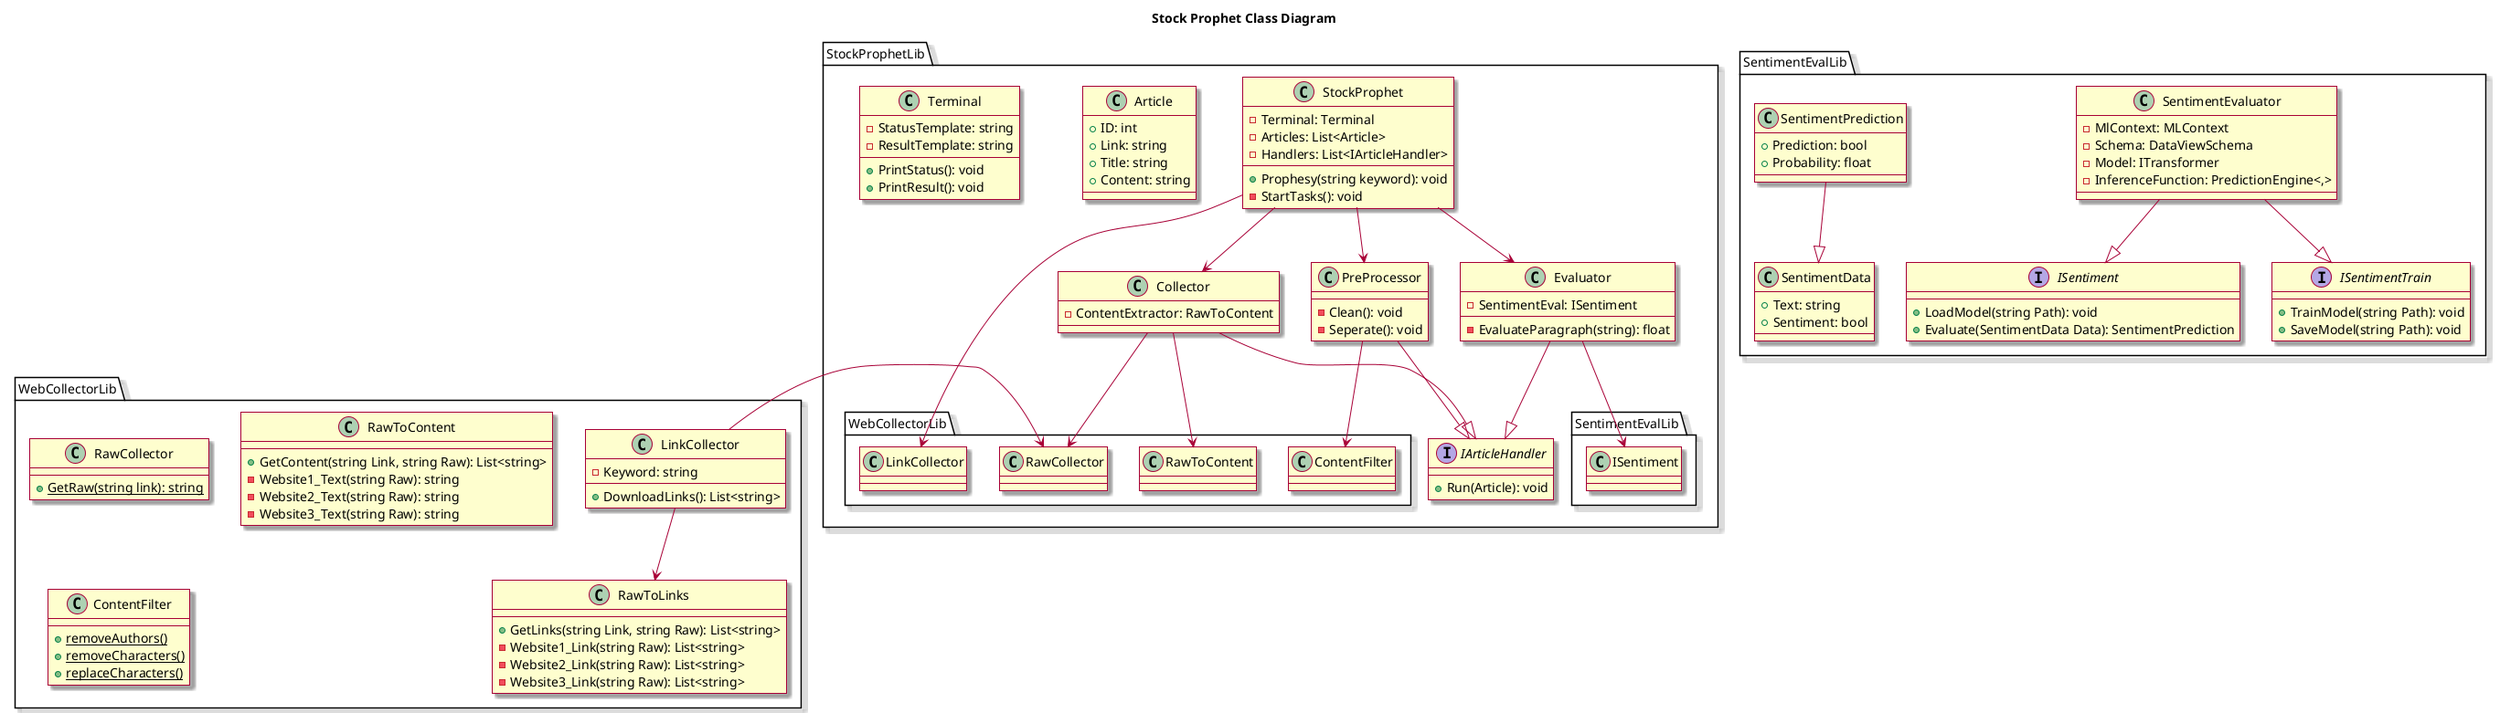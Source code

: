 @startuml Project Model Class Diagram

skin rose

title Stock Prophet Class Diagram


package StockProphetLib {

    class StockProphet {
        -Terminal: Terminal
        -Articles: List<Article>
        -Handlers: List<IArticleHandler>
        +Prophesy(string keyword): void
        -StartTasks(): void
    }
    StockProphet --> WebCollectorLib.LinkCollector
    StockProphet --> Collector
    StockProphet --> PreProcessor
    StockProphet --> Evaluator
    

    interface IArticleHandler {
        +Run(Article): void
    }


    class Collector {
        -ContentExtractor: RawToContent
    }
    Collector --|> IArticleHandler
    Collector --> WebCollectorLib.RawCollector
    Collector --> WebCollectorLib.RawToContent
    

    class PreProcessor {
        -Clean(): void
        -Seperate(): void
    }
    PreProcessor --|> IArticleHandler
    PreProcessor --> WebCollectorLib.ContentFilter


    class Evaluator {
        -SentimentEval: ISentiment
        -EvaluateParagraph(string): float
    }
    Evaluator --|> IArticleHandler
    Evaluator --> SentimentEvalLib.ISentiment


    class Article {
        +ID: int
        +Link: string
        +Title: string
        +Content: string
    }


    class Terminal {
        -StatusTemplate: string
        +PrintStatus(): void
        -ResultTemplate: string
        +PrintResult(): void
    }
}


package WebCollectorLib 
{
    class LinkCollector {
        -Keyword: string
        +DownloadLinks(): List<string>
    }
    LinkCollector -down-> RawToLinks
    LinkCollector -right-> RawCollector


    class RawCollector {
        {static} +GetRaw(string link): string
    }


    class RawToLinks {
        +GetLinks(string Link, string Raw): List<string>
        -Website1_Link(string Raw): List<string>
        -Website2_Link(string Raw): List<string>
        -Website3_Link(string Raw): List<string>
    }
   

    class RawToContent {
        +GetContent(string Link, string Raw): List<string>
        -Website1_Text(string Raw): string
        -Website2_Text(string Raw): string
        -Website3_Text(string Raw): string
    }


    class ContentFilter {
        {static} +removeAuthors()
        {static} +removeCharacters()
        {static} +replaceCharacters()
    }
}


package SentimentEvalLib 
{
    interface ISentiment {
        +LoadModel(string Path): void
        +Evaluate(SentimentData Data): SentimentPrediction
    }

    interface ISentimentTrain {
        +TrainModel(string Path): void
        +SaveModel(string Path): void
    }
    
    class SentimentEvaluator {
        -MlContext: MLContext
        -Schema: DataViewSchema
        -Model: ITransformer
        -InferenceFunction: PredictionEngine<,>
    }
    SentimentEvaluator --|> ISentiment
    SentimentEvaluator --|> ISentimentTrain

    class SentimentData {
        +Text: string
        +Sentiment: bool
    }

    class SentimentPrediction {
        +Prediction: bool
        +Probability: float
    }
    SentimentPrediction --|> SentimentData
}


@enduml
